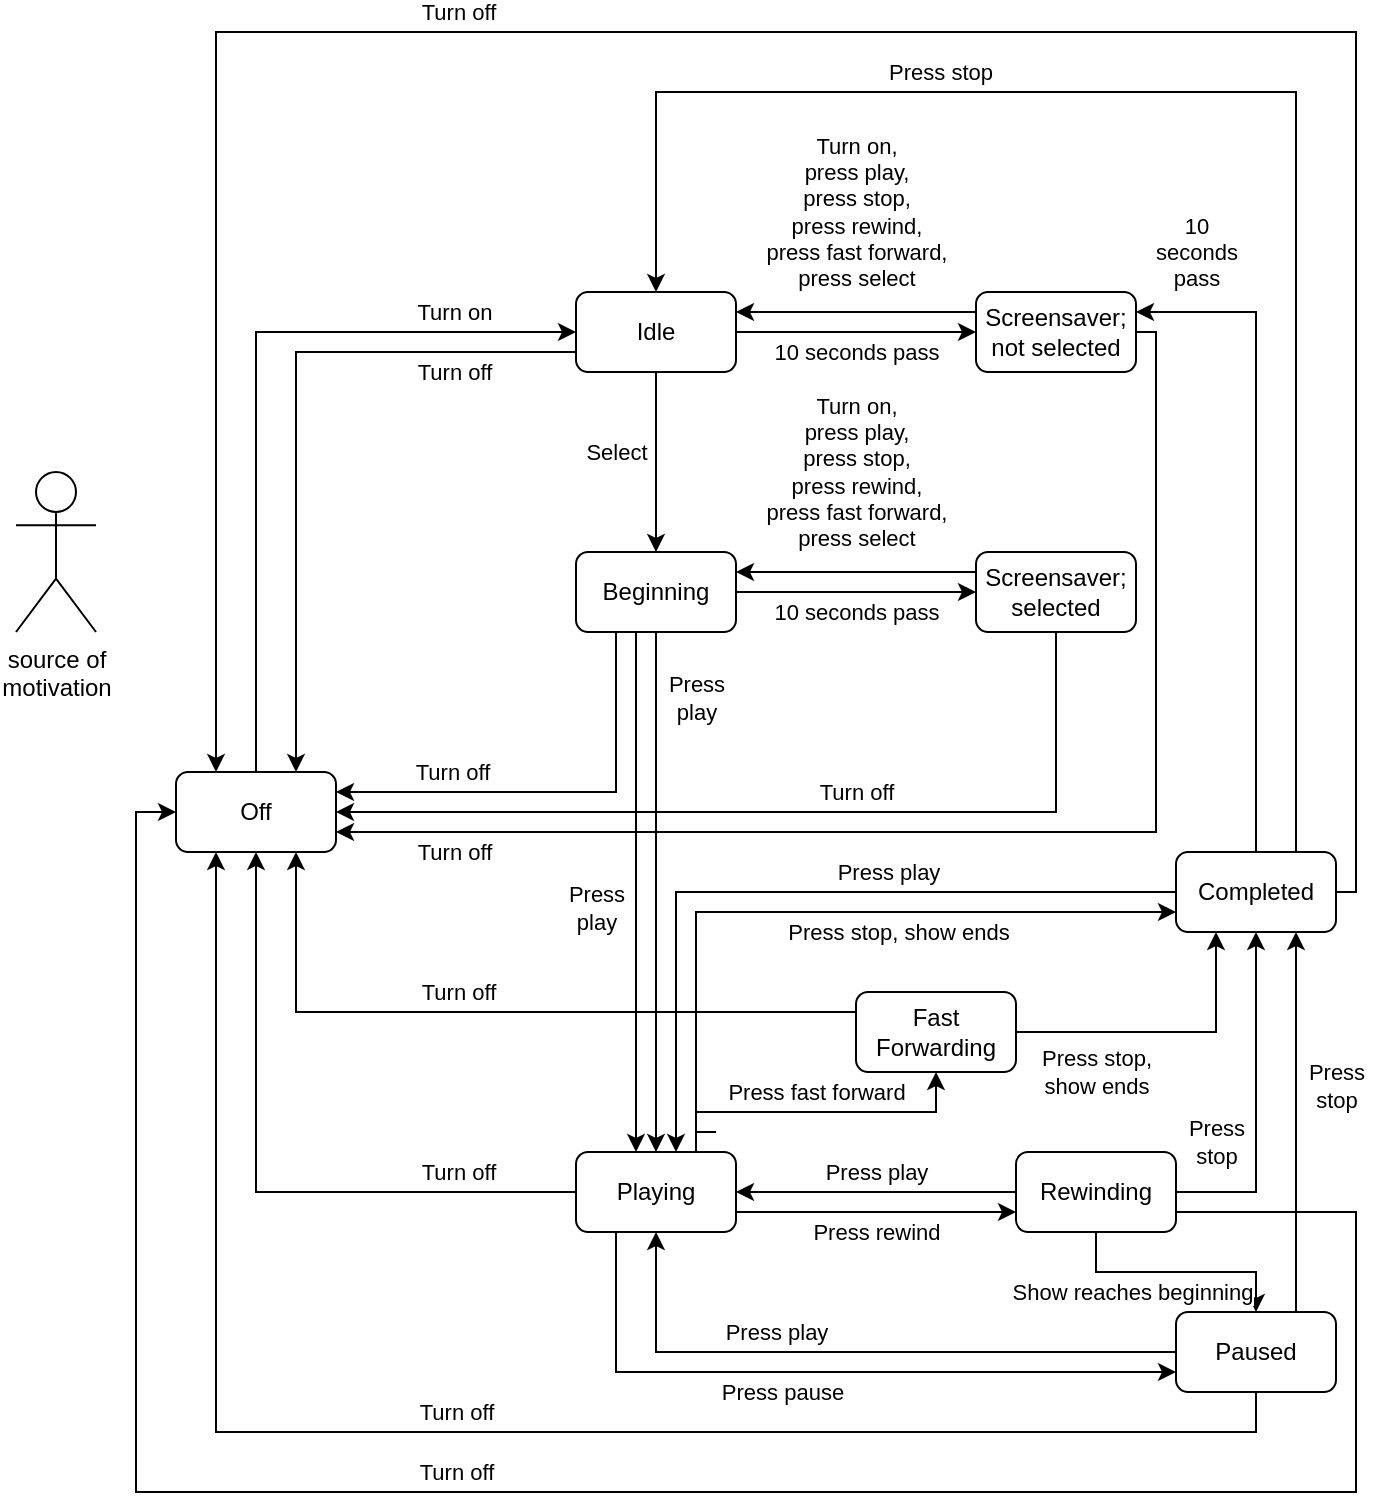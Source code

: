 <mxfile version="15.8.6" type="device"><diagram id="ImNgz07-H9jHWwPq1788" name="Page-1"><mxGraphModel dx="1422" dy="737" grid="1" gridSize="10" guides="1" tooltips="1" connect="1" arrows="1" fold="1" page="1" pageScale="1" pageWidth="850" pageHeight="1100" math="0" shadow="0"><root><mxCell id="0"/><mxCell id="1" parent="0"/><mxCell id="txDDzRzJCGKcnBvuYpR2-5" style="edgeStyle=orthogonalEdgeStyle;rounded=0;orthogonalLoop=1;jettySize=auto;html=1;" parent="1" source="txDDzRzJCGKcnBvuYpR2-1" target="txDDzRzJCGKcnBvuYpR2-3" edge="1"><mxGeometry relative="1" as="geometry"><Array as="points"><mxPoint x="200" y="300"/></Array></mxGeometry></mxCell><mxCell id="txDDzRzJCGKcnBvuYpR2-7" value="Turn on" style="edgeLabel;html=1;align=center;verticalAlign=middle;resizable=0;points=[];" parent="txDDzRzJCGKcnBvuYpR2-5" vertex="1" connectable="0"><mxGeometry x="0.452" y="2" relative="1" as="geometry"><mxPoint x="43" y="-8" as="offset"/></mxGeometry></mxCell><mxCell id="txDDzRzJCGKcnBvuYpR2-1" value="Off" style="rounded=1;whiteSpace=wrap;html=1;" parent="1" vertex="1"><mxGeometry x="160" y="520" width="80" height="40" as="geometry"/></mxCell><mxCell id="txDDzRzJCGKcnBvuYpR2-4" style="edgeStyle=orthogonalEdgeStyle;rounded=0;orthogonalLoop=1;jettySize=auto;html=1;" parent="1" source="txDDzRzJCGKcnBvuYpR2-3" target="txDDzRzJCGKcnBvuYpR2-1" edge="1"><mxGeometry relative="1" as="geometry"><Array as="points"><mxPoint x="220" y="310"/></Array></mxGeometry></mxCell><mxCell id="txDDzRzJCGKcnBvuYpR2-6" value="Turn off" style="edgeLabel;html=1;align=center;verticalAlign=middle;resizable=0;points=[];" parent="txDDzRzJCGKcnBvuYpR2-4" vertex="1" connectable="0"><mxGeometry x="-0.456" y="-2" relative="1" as="geometry"><mxPoint x="34" y="12" as="offset"/></mxGeometry></mxCell><mxCell id="txDDzRzJCGKcnBvuYpR2-9" style="edgeStyle=orthogonalEdgeStyle;rounded=0;orthogonalLoop=1;jettySize=auto;html=1;" parent="1" source="txDDzRzJCGKcnBvuYpR2-3" target="txDDzRzJCGKcnBvuYpR2-8" edge="1"><mxGeometry relative="1" as="geometry"><Array as="points"><mxPoint x="480" y="300"/><mxPoint x="480" y="300"/></Array></mxGeometry></mxCell><mxCell id="txDDzRzJCGKcnBvuYpR2-11" value="10 seconds pass" style="edgeLabel;html=1;align=center;verticalAlign=middle;resizable=0;points=[];" parent="txDDzRzJCGKcnBvuYpR2-9" vertex="1" connectable="0"><mxGeometry x="-0.317" y="-1" relative="1" as="geometry"><mxPoint x="19" y="9" as="offset"/></mxGeometry></mxCell><mxCell id="txDDzRzJCGKcnBvuYpR2-19" style="edgeStyle=orthogonalEdgeStyle;rounded=0;orthogonalLoop=1;jettySize=auto;html=1;" parent="1" source="txDDzRzJCGKcnBvuYpR2-3" target="txDDzRzJCGKcnBvuYpR2-15" edge="1"><mxGeometry relative="1" as="geometry"/></mxCell><mxCell id="txDDzRzJCGKcnBvuYpR2-20" value="Select" style="edgeLabel;html=1;align=center;verticalAlign=middle;resizable=0;points=[];" parent="txDDzRzJCGKcnBvuYpR2-19" vertex="1" connectable="0"><mxGeometry x="0.267" y="-2" relative="1" as="geometry"><mxPoint x="-18" y="-17" as="offset"/></mxGeometry></mxCell><mxCell id="txDDzRzJCGKcnBvuYpR2-3" value="Idle" style="rounded=1;whiteSpace=wrap;html=1;" parent="1" vertex="1"><mxGeometry x="360" y="280" width="80" height="40" as="geometry"/></mxCell><mxCell id="txDDzRzJCGKcnBvuYpR2-10" style="edgeStyle=orthogonalEdgeStyle;rounded=0;orthogonalLoop=1;jettySize=auto;html=1;" parent="1" source="txDDzRzJCGKcnBvuYpR2-8" target="txDDzRzJCGKcnBvuYpR2-3" edge="1"><mxGeometry relative="1" as="geometry"><Array as="points"><mxPoint x="490" y="290"/><mxPoint x="490" y="290"/></Array></mxGeometry></mxCell><mxCell id="txDDzRzJCGKcnBvuYpR2-12" value="&lt;div&gt;Turn on,&lt;/div&gt;&lt;div&gt;press play,&lt;/div&gt;&lt;div&gt;press stop,&lt;/div&gt;&lt;div&gt;press rewind,&lt;/div&gt;&lt;div&gt;press fast forward,&lt;/div&gt;&lt;div&gt;press select&lt;br&gt;&lt;/div&gt;" style="edgeLabel;html=1;align=center;verticalAlign=middle;resizable=0;points=[];" parent="txDDzRzJCGKcnBvuYpR2-10" vertex="1" connectable="0"><mxGeometry x="0.217" relative="1" as="geometry"><mxPoint x="13" y="-50" as="offset"/></mxGeometry></mxCell><mxCell id="txDDzRzJCGKcnBvuYpR2-66" style="edgeStyle=orthogonalEdgeStyle;rounded=0;orthogonalLoop=1;jettySize=auto;html=1;" parent="1" source="txDDzRzJCGKcnBvuYpR2-8" target="txDDzRzJCGKcnBvuYpR2-1" edge="1"><mxGeometry relative="1" as="geometry"><Array as="points"><mxPoint x="650" y="300"/><mxPoint x="650" y="550"/></Array></mxGeometry></mxCell><mxCell id="txDDzRzJCGKcnBvuYpR2-69" value="Turn off" style="edgeLabel;html=1;align=center;verticalAlign=middle;resizable=0;points=[];" parent="txDDzRzJCGKcnBvuYpR2-66" vertex="1" connectable="0"><mxGeometry x="0.824" relative="1" as="geometry"><mxPoint y="10" as="offset"/></mxGeometry></mxCell><mxCell id="txDDzRzJCGKcnBvuYpR2-8" value="Screensaver; not selected" style="rounded=1;whiteSpace=wrap;html=1;" parent="1" vertex="1"><mxGeometry x="560" y="280" width="80" height="40" as="geometry"/></mxCell><mxCell id="txDDzRzJCGKcnBvuYpR2-13" style="edgeStyle=orthogonalEdgeStyle;rounded=0;orthogonalLoop=1;jettySize=auto;html=1;" parent="1" source="txDDzRzJCGKcnBvuYpR2-15" target="txDDzRzJCGKcnBvuYpR2-18" edge="1"><mxGeometry relative="1" as="geometry"><Array as="points"><mxPoint x="480" y="430"/><mxPoint x="480" y="430"/></Array></mxGeometry></mxCell><mxCell id="txDDzRzJCGKcnBvuYpR2-14" value="10 seconds pass" style="edgeLabel;html=1;align=center;verticalAlign=middle;resizable=0;points=[];" parent="txDDzRzJCGKcnBvuYpR2-13" vertex="1" connectable="0"><mxGeometry x="-0.317" y="-1" relative="1" as="geometry"><mxPoint x="19" y="9" as="offset"/></mxGeometry></mxCell><mxCell id="txDDzRzJCGKcnBvuYpR2-21" style="edgeStyle=orthogonalEdgeStyle;rounded=0;orthogonalLoop=1;jettySize=auto;html=1;" parent="1" source="txDDzRzJCGKcnBvuYpR2-15" target="txDDzRzJCGKcnBvuYpR2-1" edge="1"><mxGeometry relative="1" as="geometry"><Array as="points"><mxPoint x="380" y="530"/></Array></mxGeometry></mxCell><mxCell id="txDDzRzJCGKcnBvuYpR2-22" value="Turn off" style="edgeLabel;html=1;align=center;verticalAlign=middle;resizable=0;points=[];" parent="txDDzRzJCGKcnBvuYpR2-21" vertex="1" connectable="0"><mxGeometry x="0.548" y="2" relative="1" as="geometry"><mxPoint x="8" y="-12" as="offset"/></mxGeometry></mxCell><mxCell id="txDDzRzJCGKcnBvuYpR2-31" style="edgeStyle=orthogonalEdgeStyle;rounded=0;orthogonalLoop=1;jettySize=auto;html=1;" parent="1" source="txDDzRzJCGKcnBvuYpR2-15" target="txDDzRzJCGKcnBvuYpR2-30" edge="1"><mxGeometry relative="1" as="geometry"><Array as="points"><mxPoint x="390" y="590"/><mxPoint x="390" y="590"/></Array></mxGeometry></mxCell><mxCell id="txDDzRzJCGKcnBvuYpR2-33" value="&lt;div&gt;Press&lt;/div&gt;&lt;div&gt;play&lt;/div&gt;" style="edgeLabel;html=1;align=center;verticalAlign=middle;resizable=0;points=[];" parent="txDDzRzJCGKcnBvuYpR2-31" vertex="1" connectable="0"><mxGeometry x="0.157" y="-1" relative="1" as="geometry"><mxPoint x="-19" y="-13" as="offset"/></mxGeometry></mxCell><mxCell id="txDDzRzJCGKcnBvuYpR2-70" style="edgeStyle=orthogonalEdgeStyle;rounded=0;orthogonalLoop=1;jettySize=auto;html=1;" parent="1" source="txDDzRzJCGKcnBvuYpR2-15" target="txDDzRzJCGKcnBvuYpR2-30" edge="1"><mxGeometry relative="1" as="geometry"/></mxCell><mxCell id="txDDzRzJCGKcnBvuYpR2-71" value="&lt;div&gt;Press&lt;/div&gt;&lt;div&gt;play&lt;/div&gt;" style="edgeLabel;html=1;align=center;verticalAlign=middle;resizable=0;points=[];" parent="txDDzRzJCGKcnBvuYpR2-70" vertex="1" connectable="0"><mxGeometry x="-0.746" relative="1" as="geometry"><mxPoint x="20" as="offset"/></mxGeometry></mxCell><mxCell id="txDDzRzJCGKcnBvuYpR2-15" value="Beginning" style="rounded=1;whiteSpace=wrap;html=1;" parent="1" vertex="1"><mxGeometry x="360" y="410" width="80" height="40" as="geometry"/></mxCell><mxCell id="txDDzRzJCGKcnBvuYpR2-16" style="edgeStyle=orthogonalEdgeStyle;rounded=0;orthogonalLoop=1;jettySize=auto;html=1;" parent="1" source="txDDzRzJCGKcnBvuYpR2-18" target="txDDzRzJCGKcnBvuYpR2-15" edge="1"><mxGeometry relative="1" as="geometry"><Array as="points"><mxPoint x="490" y="420"/><mxPoint x="490" y="420"/></Array></mxGeometry></mxCell><mxCell id="txDDzRzJCGKcnBvuYpR2-17" value="&lt;div&gt;Turn on,&lt;/div&gt;&lt;div&gt;press play,&lt;/div&gt;&lt;div&gt;press stop,&lt;/div&gt;&lt;div&gt;press rewind,&lt;/div&gt;&lt;div&gt;press fast forward,&lt;/div&gt;&lt;div&gt;press select&lt;br&gt;&lt;/div&gt;" style="edgeLabel;html=1;align=center;verticalAlign=middle;resizable=0;points=[];" parent="txDDzRzJCGKcnBvuYpR2-16" vertex="1" connectable="0"><mxGeometry x="0.217" relative="1" as="geometry"><mxPoint x="13" y="-50" as="offset"/></mxGeometry></mxCell><mxCell id="txDDzRzJCGKcnBvuYpR2-67" style="edgeStyle=orthogonalEdgeStyle;rounded=0;orthogonalLoop=1;jettySize=auto;html=1;" parent="1" source="txDDzRzJCGKcnBvuYpR2-18" target="txDDzRzJCGKcnBvuYpR2-1" edge="1"><mxGeometry relative="1" as="geometry"><Array as="points"><mxPoint x="600" y="540"/></Array></mxGeometry></mxCell><mxCell id="txDDzRzJCGKcnBvuYpR2-68" value="Turn off" style="edgeLabel;html=1;align=center;verticalAlign=middle;resizable=0;points=[];" parent="txDDzRzJCGKcnBvuYpR2-67" vertex="1" connectable="0"><mxGeometry x="0.049" y="-2" relative="1" as="geometry"><mxPoint x="46" y="-8" as="offset"/></mxGeometry></mxCell><mxCell id="txDDzRzJCGKcnBvuYpR2-18" value="Screensaver; selected" style="rounded=1;whiteSpace=wrap;html=1;" parent="1" vertex="1"><mxGeometry x="560" y="410" width="80" height="40" as="geometry"/></mxCell><mxCell id="txDDzRzJCGKcnBvuYpR2-24" style="edgeStyle=orthogonalEdgeStyle;rounded=0;orthogonalLoop=1;jettySize=auto;html=1;" parent="1" source="txDDzRzJCGKcnBvuYpR2-23" target="txDDzRzJCGKcnBvuYpR2-8" edge="1"><mxGeometry relative="1" as="geometry"><mxPoint x="740" y="520" as="sourcePoint"/><mxPoint x="720" y="300" as="targetPoint"/><Array as="points"><mxPoint x="700" y="290"/></Array></mxGeometry></mxCell><mxCell id="txDDzRzJCGKcnBvuYpR2-25" value="&lt;div&gt;10&lt;/div&gt;&lt;div&gt;seconds&lt;/div&gt;&lt;div&gt;pass&lt;/div&gt;" style="edgeLabel;html=1;align=center;verticalAlign=middle;resizable=0;points=[];" parent="txDDzRzJCGKcnBvuYpR2-24" vertex="1" connectable="0"><mxGeometry x="0.292" y="-1" relative="1" as="geometry"><mxPoint x="-31" y="-87" as="offset"/></mxGeometry></mxCell><mxCell id="txDDzRzJCGKcnBvuYpR2-26" style="edgeStyle=orthogonalEdgeStyle;rounded=0;orthogonalLoop=1;jettySize=auto;html=1;" parent="1" source="txDDzRzJCGKcnBvuYpR2-23" target="txDDzRzJCGKcnBvuYpR2-3" edge="1"><mxGeometry relative="1" as="geometry"><Array as="points"><mxPoint x="720" y="180"/><mxPoint x="400" y="180"/></Array></mxGeometry></mxCell><mxCell id="txDDzRzJCGKcnBvuYpR2-27" value="Press stop" style="edgeLabel;html=1;align=center;verticalAlign=middle;resizable=0;points=[];" parent="txDDzRzJCGKcnBvuYpR2-26" vertex="1" connectable="0"><mxGeometry x="0.45" y="-2" relative="1" as="geometry"><mxPoint x="22" y="-8" as="offset"/></mxGeometry></mxCell><mxCell id="txDDzRzJCGKcnBvuYpR2-28" style="edgeStyle=orthogonalEdgeStyle;rounded=0;orthogonalLoop=1;jettySize=auto;html=1;" parent="1" source="txDDzRzJCGKcnBvuYpR2-23" target="txDDzRzJCGKcnBvuYpR2-1" edge="1"><mxGeometry relative="1" as="geometry"><Array as="points"><mxPoint x="750" y="580"/><mxPoint x="750" y="150"/><mxPoint x="180" y="150"/></Array></mxGeometry></mxCell><mxCell id="txDDzRzJCGKcnBvuYpR2-29" value="Turn off" style="edgeLabel;html=1;align=center;verticalAlign=middle;resizable=0;points=[];" parent="txDDzRzJCGKcnBvuYpR2-28" vertex="1" connectable="0"><mxGeometry x="0.23" y="-1" relative="1" as="geometry"><mxPoint x="-41" y="-9" as="offset"/></mxGeometry></mxCell><mxCell id="txDDzRzJCGKcnBvuYpR2-32" style="edgeStyle=orthogonalEdgeStyle;rounded=0;orthogonalLoop=1;jettySize=auto;html=1;" parent="1" source="txDDzRzJCGKcnBvuYpR2-23" target="txDDzRzJCGKcnBvuYpR2-30" edge="1"><mxGeometry relative="1" as="geometry"><Array as="points"><mxPoint x="410" y="580"/></Array></mxGeometry></mxCell><mxCell id="txDDzRzJCGKcnBvuYpR2-34" value="Press play" style="edgeLabel;html=1;align=center;verticalAlign=middle;resizable=0;points=[];" parent="txDDzRzJCGKcnBvuYpR2-32" vertex="1" connectable="0"><mxGeometry x="-0.168" relative="1" as="geometry"><mxPoint x="14" y="-10" as="offset"/></mxGeometry></mxCell><mxCell id="txDDzRzJCGKcnBvuYpR2-23" value="Completed" style="rounded=1;whiteSpace=wrap;html=1;" parent="1" vertex="1"><mxGeometry x="660" y="560" width="80" height="40" as="geometry"/></mxCell><mxCell id="txDDzRzJCGKcnBvuYpR2-35" style="edgeStyle=orthogonalEdgeStyle;rounded=0;orthogonalLoop=1;jettySize=auto;html=1;" parent="1" source="txDDzRzJCGKcnBvuYpR2-30" target="txDDzRzJCGKcnBvuYpR2-23" edge="1"><mxGeometry relative="1" as="geometry"><Array as="points"><mxPoint x="420" y="590"/></Array></mxGeometry></mxCell><mxCell id="txDDzRzJCGKcnBvuYpR2-36" value="Press stop, show ends" style="edgeLabel;html=1;align=center;verticalAlign=middle;resizable=0;points=[];" parent="txDDzRzJCGKcnBvuYpR2-35" vertex="1" connectable="0"><mxGeometry x="0.106" y="-3" relative="1" as="geometry"><mxPoint x="22" y="7" as="offset"/></mxGeometry></mxCell><mxCell id="txDDzRzJCGKcnBvuYpR2-38" style="edgeStyle=orthogonalEdgeStyle;rounded=0;orthogonalLoop=1;jettySize=auto;html=1;" parent="1" target="txDDzRzJCGKcnBvuYpR2-37" edge="1"><mxGeometry relative="1" as="geometry"><mxPoint x="430" y="700" as="sourcePoint"/><Array as="points"><mxPoint x="420" y="690"/><mxPoint x="540" y="690"/></Array></mxGeometry></mxCell><mxCell id="txDDzRzJCGKcnBvuYpR2-39" value="Press fast forward" style="edgeLabel;html=1;align=center;verticalAlign=middle;resizable=0;points=[];" parent="txDDzRzJCGKcnBvuYpR2-38" vertex="1" connectable="0"><mxGeometry x="-0.325" relative="1" as="geometry"><mxPoint x="26" y="-10" as="offset"/></mxGeometry></mxCell><mxCell id="txDDzRzJCGKcnBvuYpR2-44" style="edgeStyle=orthogonalEdgeStyle;rounded=0;orthogonalLoop=1;jettySize=auto;html=1;" parent="1" source="txDDzRzJCGKcnBvuYpR2-30" target="txDDzRzJCGKcnBvuYpR2-1" edge="1"><mxGeometry relative="1" as="geometry"/></mxCell><mxCell id="txDDzRzJCGKcnBvuYpR2-45" value="Turn off" style="edgeLabel;html=1;align=center;verticalAlign=middle;resizable=0;points=[];" parent="txDDzRzJCGKcnBvuYpR2-44" vertex="1" connectable="0"><mxGeometry x="-0.56" relative="1" as="geometry"><mxPoint x="13" y="-10" as="offset"/></mxGeometry></mxCell><mxCell id="txDDzRzJCGKcnBvuYpR2-49" style="edgeStyle=orthogonalEdgeStyle;rounded=0;orthogonalLoop=1;jettySize=auto;html=1;" parent="1" source="txDDzRzJCGKcnBvuYpR2-30" target="txDDzRzJCGKcnBvuYpR2-47" edge="1"><mxGeometry relative="1" as="geometry"><Array as="points"><mxPoint x="460" y="740"/><mxPoint x="460" y="740"/></Array></mxGeometry></mxCell><mxCell id="txDDzRzJCGKcnBvuYpR2-52" value="Press rewind" style="edgeLabel;html=1;align=center;verticalAlign=middle;resizable=0;points=[];" parent="txDDzRzJCGKcnBvuYpR2-49" vertex="1" connectable="0"><mxGeometry x="-0.186" y="-2" relative="1" as="geometry"><mxPoint x="13" y="8" as="offset"/></mxGeometry></mxCell><mxCell id="txDDzRzJCGKcnBvuYpR2-60" style="edgeStyle=orthogonalEdgeStyle;rounded=0;orthogonalLoop=1;jettySize=auto;html=1;" parent="1" source="txDDzRzJCGKcnBvuYpR2-30" target="txDDzRzJCGKcnBvuYpR2-48" edge="1"><mxGeometry relative="1" as="geometry"><Array as="points"><mxPoint x="380" y="820"/></Array></mxGeometry></mxCell><mxCell id="txDDzRzJCGKcnBvuYpR2-62" value="Press pause" style="edgeLabel;html=1;align=center;verticalAlign=middle;resizable=0;points=[];" parent="txDDzRzJCGKcnBvuYpR2-60" vertex="1" connectable="0"><mxGeometry x="-0.232" y="-1" relative="1" as="geometry"><mxPoint x="18" y="9" as="offset"/></mxGeometry></mxCell><mxCell id="txDDzRzJCGKcnBvuYpR2-30" value="Playing" style="rounded=1;whiteSpace=wrap;html=1;" parent="1" vertex="1"><mxGeometry x="360" y="710" width="80" height="40" as="geometry"/></mxCell><mxCell id="txDDzRzJCGKcnBvuYpR2-40" style="edgeStyle=orthogonalEdgeStyle;rounded=0;orthogonalLoop=1;jettySize=auto;html=1;" parent="1" source="txDDzRzJCGKcnBvuYpR2-37" target="txDDzRzJCGKcnBvuYpR2-23" edge="1"><mxGeometry relative="1" as="geometry"><Array as="points"><mxPoint x="680" y="650"/></Array></mxGeometry></mxCell><mxCell id="txDDzRzJCGKcnBvuYpR2-41" value="&lt;div&gt;Press stop,&lt;/div&gt;&lt;div&gt;show ends&lt;br&gt;&lt;/div&gt;" style="edgeLabel;html=1;align=center;verticalAlign=middle;resizable=0;points=[];" parent="txDDzRzJCGKcnBvuYpR2-40" vertex="1" connectable="0"><mxGeometry x="0.027" relative="1" as="geometry"><mxPoint x="-37" y="20" as="offset"/></mxGeometry></mxCell><mxCell id="txDDzRzJCGKcnBvuYpR2-42" style="edgeStyle=orthogonalEdgeStyle;rounded=0;orthogonalLoop=1;jettySize=auto;html=1;" parent="1" source="txDDzRzJCGKcnBvuYpR2-37" target="txDDzRzJCGKcnBvuYpR2-1" edge="1"><mxGeometry relative="1" as="geometry"><Array as="points"><mxPoint x="220" y="640"/></Array></mxGeometry></mxCell><mxCell id="txDDzRzJCGKcnBvuYpR2-43" value="Turn off" style="edgeLabel;html=1;align=center;verticalAlign=middle;resizable=0;points=[];" parent="txDDzRzJCGKcnBvuYpR2-42" vertex="1" connectable="0"><mxGeometry x="0.176" y="3" relative="1" as="geometry"><mxPoint x="12" y="-13" as="offset"/></mxGeometry></mxCell><mxCell id="txDDzRzJCGKcnBvuYpR2-37" value="Fast Forwarding" style="rounded=1;whiteSpace=wrap;html=1;" parent="1" vertex="1"><mxGeometry x="500" y="630" width="80" height="40" as="geometry"/></mxCell><mxCell id="txDDzRzJCGKcnBvuYpR2-50" style="edgeStyle=orthogonalEdgeStyle;rounded=0;orthogonalLoop=1;jettySize=auto;html=1;" parent="1" source="txDDzRzJCGKcnBvuYpR2-47" target="txDDzRzJCGKcnBvuYpR2-30" edge="1"><mxGeometry relative="1" as="geometry"><Array as="points"><mxPoint x="470" y="730"/><mxPoint x="470" y="730"/></Array></mxGeometry></mxCell><mxCell id="txDDzRzJCGKcnBvuYpR2-51" value="&lt;div&gt;Press play&lt;/div&gt;" style="edgeLabel;html=1;align=center;verticalAlign=middle;resizable=0;points=[];" parent="txDDzRzJCGKcnBvuYpR2-50" vertex="1" connectable="0"><mxGeometry x="0.229" y="-3" relative="1" as="geometry"><mxPoint x="16" y="-7" as="offset"/></mxGeometry></mxCell><mxCell id="txDDzRzJCGKcnBvuYpR2-53" style="edgeStyle=orthogonalEdgeStyle;rounded=0;orthogonalLoop=1;jettySize=auto;html=1;" parent="1" source="txDDzRzJCGKcnBvuYpR2-47" target="txDDzRzJCGKcnBvuYpR2-23" edge="1"><mxGeometry relative="1" as="geometry"><Array as="points"><mxPoint x="700" y="730"/></Array></mxGeometry></mxCell><mxCell id="txDDzRzJCGKcnBvuYpR2-54" value="&lt;div&gt;Press&lt;/div&gt;&lt;div&gt;stop&lt;/div&gt;" style="edgeLabel;html=1;align=center;verticalAlign=middle;resizable=0;points=[];" parent="txDDzRzJCGKcnBvuYpR2-53" vertex="1" connectable="0"><mxGeometry x="-0.15" y="1" relative="1" as="geometry"><mxPoint x="-19" y="7" as="offset"/></mxGeometry></mxCell><mxCell id="txDDzRzJCGKcnBvuYpR2-56" style="edgeStyle=orthogonalEdgeStyle;rounded=0;orthogonalLoop=1;jettySize=auto;html=1;" parent="1" source="txDDzRzJCGKcnBvuYpR2-47" target="txDDzRzJCGKcnBvuYpR2-48" edge="1"><mxGeometry relative="1" as="geometry"><Array as="points"><mxPoint x="620" y="770"/><mxPoint x="700" y="770"/></Array></mxGeometry></mxCell><mxCell id="txDDzRzJCGKcnBvuYpR2-57" value="Show reaches beginning" style="edgeLabel;html=1;align=center;verticalAlign=middle;resizable=0;points=[];" parent="txDDzRzJCGKcnBvuYpR2-56" vertex="1" connectable="0"><mxGeometry x="0.229" y="1" relative="1" as="geometry"><mxPoint x="-36" y="11" as="offset"/></mxGeometry></mxCell><mxCell id="hj3xUQz-XA5Sj5miPDgY-1" style="edgeStyle=orthogonalEdgeStyle;rounded=0;orthogonalLoop=1;jettySize=auto;html=1;" edge="1" parent="1" source="txDDzRzJCGKcnBvuYpR2-47" target="txDDzRzJCGKcnBvuYpR2-1"><mxGeometry relative="1" as="geometry"><mxPoint x="790" y="730" as="targetPoint"/><Array as="points"><mxPoint x="750" y="740"/><mxPoint x="750" y="880"/><mxPoint x="140" y="880"/><mxPoint x="140" y="540"/></Array></mxGeometry></mxCell><mxCell id="hj3xUQz-XA5Sj5miPDgY-2" value="Turn off" style="edgeLabel;html=1;align=center;verticalAlign=middle;resizable=0;points=[];" vertex="1" connectable="0" parent="hj3xUQz-XA5Sj5miPDgY-1"><mxGeometry x="0.148" y="1" relative="1" as="geometry"><mxPoint x="9" y="-11" as="offset"/></mxGeometry></mxCell><mxCell id="txDDzRzJCGKcnBvuYpR2-47" value="Rewinding" style="rounded=1;whiteSpace=wrap;html=1;" parent="1" vertex="1"><mxGeometry x="580" y="710" width="80" height="40" as="geometry"/></mxCell><mxCell id="txDDzRzJCGKcnBvuYpR2-55" style="edgeStyle=orthogonalEdgeStyle;rounded=0;orthogonalLoop=1;jettySize=auto;html=1;" parent="1" source="txDDzRzJCGKcnBvuYpR2-48" target="txDDzRzJCGKcnBvuYpR2-23" edge="1"><mxGeometry relative="1" as="geometry"><mxPoint x="700" y="590" as="targetPoint"/><Array as="points"><mxPoint x="720" y="630"/><mxPoint x="720" y="630"/></Array></mxGeometry></mxCell><mxCell id="txDDzRzJCGKcnBvuYpR2-65" value="&lt;div&gt;Press&lt;/div&gt;&lt;div&gt;stop&lt;/div&gt;" style="edgeLabel;html=1;align=center;verticalAlign=middle;resizable=0;points=[];" parent="txDDzRzJCGKcnBvuYpR2-55" vertex="1" connectable="0"><mxGeometry x="0.35" y="2" relative="1" as="geometry"><mxPoint x="22" y="15" as="offset"/></mxGeometry></mxCell><mxCell id="txDDzRzJCGKcnBvuYpR2-58" style="edgeStyle=orthogonalEdgeStyle;rounded=0;orthogonalLoop=1;jettySize=auto;html=1;" parent="1" source="txDDzRzJCGKcnBvuYpR2-48" target="txDDzRzJCGKcnBvuYpR2-30" edge="1"><mxGeometry relative="1" as="geometry"><Array as="points"><mxPoint x="400" y="810"/></Array></mxGeometry></mxCell><mxCell id="txDDzRzJCGKcnBvuYpR2-61" value="Press play" style="edgeLabel;html=1;align=center;verticalAlign=middle;resizable=0;points=[];" parent="txDDzRzJCGKcnBvuYpR2-58" vertex="1" connectable="0"><mxGeometry x="0.253" y="-2" relative="1" as="geometry"><mxPoint y="-8" as="offset"/></mxGeometry></mxCell><mxCell id="txDDzRzJCGKcnBvuYpR2-63" style="edgeStyle=orthogonalEdgeStyle;rounded=0;orthogonalLoop=1;jettySize=auto;html=1;" parent="1" source="txDDzRzJCGKcnBvuYpR2-48" target="txDDzRzJCGKcnBvuYpR2-1" edge="1"><mxGeometry relative="1" as="geometry"><Array as="points"><mxPoint x="700" y="850"/><mxPoint x="180" y="850"/></Array></mxGeometry></mxCell><mxCell id="txDDzRzJCGKcnBvuYpR2-64" value="Turn off" style="edgeLabel;html=1;align=center;verticalAlign=middle;resizable=0;points=[];" parent="txDDzRzJCGKcnBvuYpR2-63" vertex="1" connectable="0"><mxGeometry x="0.076" y="5" relative="1" as="geometry"><mxPoint x="26" y="-15" as="offset"/></mxGeometry></mxCell><mxCell id="txDDzRzJCGKcnBvuYpR2-48" value="Paused" style="rounded=1;whiteSpace=wrap;html=1;" parent="1" vertex="1"><mxGeometry x="660" y="790" width="80" height="40" as="geometry"/></mxCell><mxCell id="hj3xUQz-XA5Sj5miPDgY-3" value="&lt;div&gt;source of&lt;/div&gt;&lt;div&gt;motivation&lt;/div&gt;" style="shape=umlActor;verticalLabelPosition=bottom;verticalAlign=top;html=1;outlineConnect=0;" vertex="1" parent="1"><mxGeometry x="80" y="370" width="40" height="80" as="geometry"/></mxCell></root></mxGraphModel></diagram></mxfile>